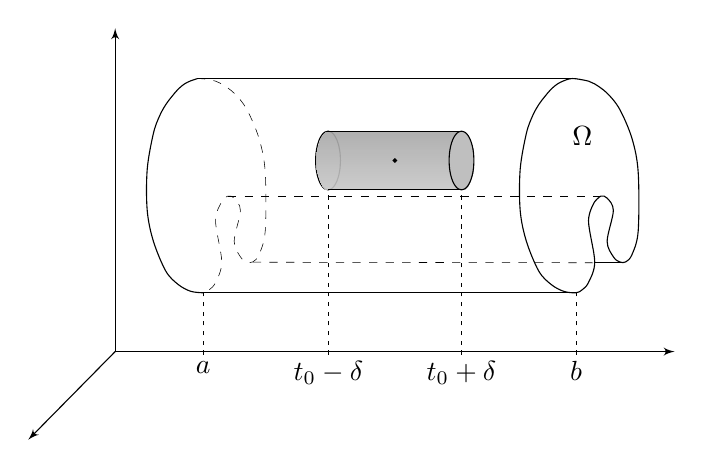 \begin{tikzpicture}
\pgfmathsetmacro{\xO}{-4};
\pgfmathsetmacro{\xF}{10};
\begin{axis}
% [
%     xmin=-2,xmax=8,
%     extra x ticks={0,6},
%     extra x tick style={xticklabel=\empty,grid=major}
% ]
% \addplot3 table[x expr=4,y=a,z=b] {
% a b
% -3 9
% -2 4
% -1 1
% 0 0
% 1 1
% 2 4
% 3 9
% };
  [width=12cm, axis equal,
colormap={whitered}{color(0pt)=(gray!75) color(1pt)=(gray!50)
  color(2pt)=(gray!25) color(3pt)=(gray!50) color(4pt)=(gray!75) },
view={25}{0}, axis lines=none]
% \addplot3[domain=0:6]
%   coordinates{({x}, 0, 0) ({x}, -1, 5) ({x}, 4, 4) ({x}, 5, 0) ({x}, 3, 0) ({x}, 2, 2.5)};
% \addplot3[smooth cycle, tension=.95]
% coordinates{(\xF, 0, 0) (\xF, -1, 5) (\xF, 4, 4) (\xF, 5, 0) (\xF, 3, 0) (\xF, 2, 2.5)};
% \addplot3[smooth cycle, tension=.95]
% coordinates{ (\xO, 0, 0) (\xO, -1, 5) (\xO, 4, 4) (\xO, 5, 0) (\xO, 3,
%   0) (\xO, 2, 2.5)};
%\addplot3[smooth,tension=.55, mark=*,mark size=.4pt] coordinates{ 
\addplot3[smooth,tension=.55] coordinates{ 
%%%%%(\xF,  0, 2.15 )
(\xF,  0, 2.1 )  
 (\xF, -0.5, 1.45 )
(\xF,  0, 0.05 )
(\xF, -0.5, -0.65 )
(\xF, -1, -0.895 )
(\xF, -1.5, -1 )
%(\xF, -2, -0.965 )
%%%%(\xF, -2.5, -0.895 )
(\xF, -2.5, -0.95 )
%(\xF, -3, -0.825 )
(\xF, -3.5, -0.72 )
%(\xF, -4, -0.58 )
(\xF, -4.5, -0.265 )
(\xF, -5.5, 0.75 )
(\xF, -6, 1.8 )
(\xF, -6, 3.2 )
(\xF, -5.5, 4.425 )
(\xF, -5, 5.02 )
(\xF, -4.5, 5.405 )
(\xF, -4, 5.685 )
(\xF, -3.5, 5.93 )
(\xF, -3, 6.105 )
(\xF, -2.5, 6.21 )
(\xF, -2, 6.28 )
%%%%%(\xF, -1.5, 6.28 )
(\xF, -1.5, 6.28 )
%(\xF, -1, 6.245 )
%%%%%(\xF, -0.5, 6.21 )
(\xF, -0.5, 6.2 )
(\xF,  0, 6.105 )
(\xF,  1, 5.79 )
%%%%%(\xF,  2, 5.3 )
(\xF,  2, 5.25 )
(\xF,  3, 4.25 )
%%%%%(\xF,  3.5, 3.2 )
(\xF,  3.5, 3.1 )
(\xF,  3.5, 1.1 )
%%%%%(\xF,  3, 0.4 )
(\xF,  3, 0.3 )
(\xF,  2.5, 0.05 )
(\xF,  2, 0.05 )
(\xF,  1.5, 0.225 )
(\xF,  1, 0.75 )
(\xF,  1.5, 1.8 )
(\xF,  1, 2.22 )
(\xF,  0.5, 2.29 )
%%%%%
(\xF,  0, 2.1 ) 
} -- cycle;

\addplot3[smooth,tension=.55] coordinates{ 
%%%%%(\xO,  0, 2.15 )
%(\xO, -2, -0.965 )
%%%%(\xO, -2.5, -0.895 )
(\xO, -1.5, -1 )  
 (\xO, -2.5, -0.95 )
%(\xO, -3, -0.825 )
(\xO, -3.5, -0.72 )
%(\xO, -4, -0.58 )
(\xO, -4.5, -0.265 )
(\xO, -5.5, 0.75 )
(\xO, -6, 1.8 )
(\xO, -6, 3.2 )
(\xO, -5.5, 4.425 )
(\xO, -5, 5.02 )
(\xO, -4.5, 5.405 )
(\xO, -4, 5.685 )
(\xO, -3.5, 5.93 )
(\xO, -3, 6.105 )
(\xO, -2.5, 6.21 )
(\xO, -2, 6.28 )
};%%%%%(\xO,  2, 5.3 ) 
\addplot3[smooth,tension=.55,dashed, very thin] coordinates{ 
%%%%%(\xO, -1.5, 6.28 )
(\xO, -2, 6.28 ) 
(\xO, -1.5, 6.28 )
%(\xO, -1, 6.245 )
%%%%%(\xO, -0.5, 6.21 )
(\xO, -0.5, 6.2 )
(\xO,  0, 6.105 )
(\xO,  1, 5.79 )
 (\xO,  2, 5.25 )
(\xO,  3, 4.25 )
%%%%%(\xO,  3.5, 3.2 )
(\xO,  3.5, 3.1 )
(\xO,  3.5, 1.1 )
%%%%%(\xO,  3, 0.4 )
(\xO,  3, 0.3 )
(\xO,  2.5, 0.05 )
(\xO,  2, 0.05 )
(\xO,  1.5, 0.225 )
(\xO,  1, 0.75 )
(\xO,  1.5, 1.8 )
(\xO,  1, 2.22 )
(\xO,  0.5, 2.29 )
%%%%%
(\xO,  0, 2.1 )  
(\xO, -0.5, 1.45 )
(\xO,  0, 0.05 )
(\xO, -0.5, -0.65 )
(\xO, -1, -0.895 )
(\xO, -1.5, -1 ) 
};% -- cycle;


%%%%Prueba de llenado de Omega

% \addplot3[surf] coordinates{ 
% %%%%%(\xO,  0, 2.15 )
% %(\xO, -2, -0.965 )
% %%%%(\xO, -2.5, -0.895 )
% (\xO, -1.5, -1 )  
% (\xO, -2.5, -0.95 )
% %(\xO, -3, -0.825 )
% (\xO, -3.5, -0.72 )
% %(\xO, -4, -0.58 )
% (\xO, -4.5, -0.265 )
% (\xO, -5.5, 0.75 )
% (\xO, -6, 1.8 )
% (\xO, -6, 3.2 )
% (\xO, -5.5, 4.425 )
% (\xO, -5, 5.02 )
% (\xO, -4.5, 5.405 )
% (\xO, -4, 5.685 )
% (\xO, -3.5, 5.93 )
% (\xO, -3, 6.105 )
% (\xO, -2.5, 6.21 )
% (\xO, -2, 6.28 )
% (\xF, -2, 6.28 ) 
% (\xF, -2.5, 6.21 ) 
% (\xF, -3, 6.105 ) 
% (\xF, -3.5, 5.93 ) 
% (\xF, -4, 5.685 ) 
% (\xF, -4.5, 5.405 ) 
% (\xF, -5, 5.02 ) 
% (\xF, -5.5, 4.425 )
% (\xF, -6, 3.2 )  
% (\xF, -6, 1.8 )  
% (\xF, -5.5, 0.75 )  
% (\xF, -4.5, -0.265 )  
% (\xF, -3.5, -0.72 )  
% (\xF, -2.5, -0.95 )  
% (\xF, -1.5, -1 ) 
% (\xO, -1.5, -1 ) 
% };%%%%%(\xO,  2, 5.3 ) 

% \addplot3[smooth,tension=.55,mark=*,mark size=.4pt, only marks, color=red] coordinates{ 
% (\xO, -1.5, -1 )
% (\xO, -2, 6.28 )
% (\xO,  2.5, 0.05 )
% (\xO,  2, 0.05 )
% (\xO,  0.5, 2.29 )
% } -- cycle;

% Cilindrito
\addplot3[domain=0:2*pi,smooth] (-0.01, {cos(deg(x))}, {3.5+sin(deg(x))});
\addplot3[domain=0:2*pi, domain y=0:5, smooth,surf,shader=interp,opacity=0.9] ({y}, {cos(deg(x))}, {3.5+sin(deg(x))});
\addplot3[domain=0:2*pi, smooth, fill=gray!50] (5, {cos(deg(x))}, {3.5+sin(deg(x))});
\addplot3[mark=*,mark size=.6pt] coordinates{(2.5,0,3.5)};
\addplot3[thin] coordinates{ (0,0,2.5) (5,0,2.5)};
\addplot3[thin] coordinates{ (0,0,4.5) (5,0,4.5)};
%Líneas
\addplot3[%dashed
dash pattern=on 1.5pt off 2pt on 1.5pt off 2pt
] coordinates{(0,0,-3.1) (0,0,2.5)};
\addplot3[%dashed
dash pattern=on 1.5pt off 2pt on 1.5pt off 2pt
] coordinates{(5,0,-3.1) (5,0,2.5)};
\addplot3[%dashed
dash pattern=on 1.5pt off 2pt on 1.5pt off 2pt
] coordinates{(\xO,-1.5,-3.1) (\xO,-1.5,-1)};
\addplot3[%dashed
dash pattern=on 1.5pt off 2pt on 1.5pt off 2pt
] coordinates{(\xF,-1.5,-3.1) (\xF,-1.5,-1)};
\addplot3[thin] coordinates{(\xO, -1.5, -1 ) (\xF, -1.5, -1 )};
\addplot3[thin] coordinates{({\xO + .01}, -2, 6.29 ) (\xF, -2, 6.29 )}; 
\addplot3[very thin, dashed] coordinates{(\xO,  0.5, 2.29 ) (\xF,  0.5, 2.29 )};
\addplot3[very thin, dashed] coordinates{((\xO,  2.5, 0.04 ) ({\xF-0.95},  2.5, 0.02 )};
\addplot3[thin] coordinates{(({\xF-0.95},  2, 0.02 ) (\xF,  2.3, 0.02 )};
%(\xF, 5, 0) (\xF, 3, 0) (\xF, 2, 2.5)};


%Ejes
\addplot3[-latex'] coordinates{(-8,0,-3) (13,0,-3)};
\addplot3[-latex'] coordinates{(-8,0,-3) (-8,-7,-6)};
\addplot3[-latex'] coordinates{(-8,0,-3) (-8,0,8)};
%Etiquetas
\addplot3 [nodes near coords={$t_0-\delta$}, every node near 
coord/.style={anchor=90}] 
coordinates {( 0,0, -3)};
\addplot3 [nodes near coords={$t_0+\delta$}, every node near 
coord/.style={anchor=90}] 
coordinates {( 5, 0, -3)};
\addplot3 [nodes near coords={$a$}, every node near 
coord/.style={anchor=90}] 
coordinates {( \xO, -1.5, -3)};
\addplot3 [nodes near coords={$b$}, every node near 
coord/.style={anchor=90}] 
coordinates {( \xF, -1.5, -3)};
\addplot3 [nodes near coords={$\Omega$}, every node near 
coord/.style={anchor=90}] 
coordinates {( \xF, -1, 5)};
\end{axis}
\end{tikzpicture}
